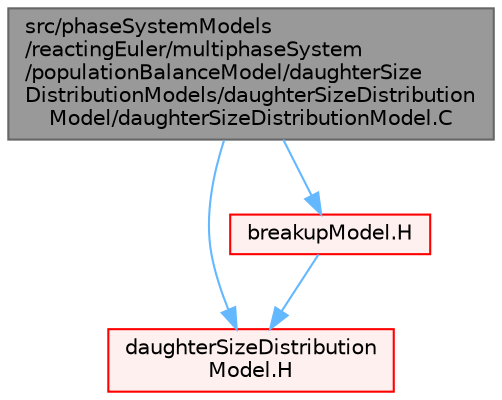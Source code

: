 digraph "src/phaseSystemModels/reactingEuler/multiphaseSystem/populationBalanceModel/daughterSizeDistributionModels/daughterSizeDistributionModel/daughterSizeDistributionModel.C"
{
 // LATEX_PDF_SIZE
  bgcolor="transparent";
  edge [fontname=Helvetica,fontsize=10,labelfontname=Helvetica,labelfontsize=10];
  node [fontname=Helvetica,fontsize=10,shape=box,height=0.2,width=0.4];
  Node1 [id="Node000001",label="src/phaseSystemModels\l/reactingEuler/multiphaseSystem\l/populationBalanceModel/daughterSize\lDistributionModels/daughterSizeDistribution\lModel/daughterSizeDistributionModel.C",height=0.2,width=0.4,color="gray40", fillcolor="grey60", style="filled", fontcolor="black",tooltip=" "];
  Node1 -> Node2 [id="edge1_Node000001_Node000002",color="steelblue1",style="solid",tooltip=" "];
  Node2 [id="Node000002",label="daughterSizeDistribution\lModel.H",height=0.2,width=0.4,color="red", fillcolor="#FFF0F0", style="filled",URL="$daughterSizeDistributionModel_8H.html",tooltip=" "];
  Node1 -> Node209 [id="edge2_Node000001_Node000209",color="steelblue1",style="solid",tooltip=" "];
  Node209 [id="Node000209",label="breakupModel.H",height=0.2,width=0.4,color="red", fillcolor="#FFF0F0", style="filled",URL="$breakupModel_8H.html",tooltip=" "];
  Node209 -> Node2 [id="edge3_Node000209_Node000002",color="steelblue1",style="solid",tooltip=" "];
}
